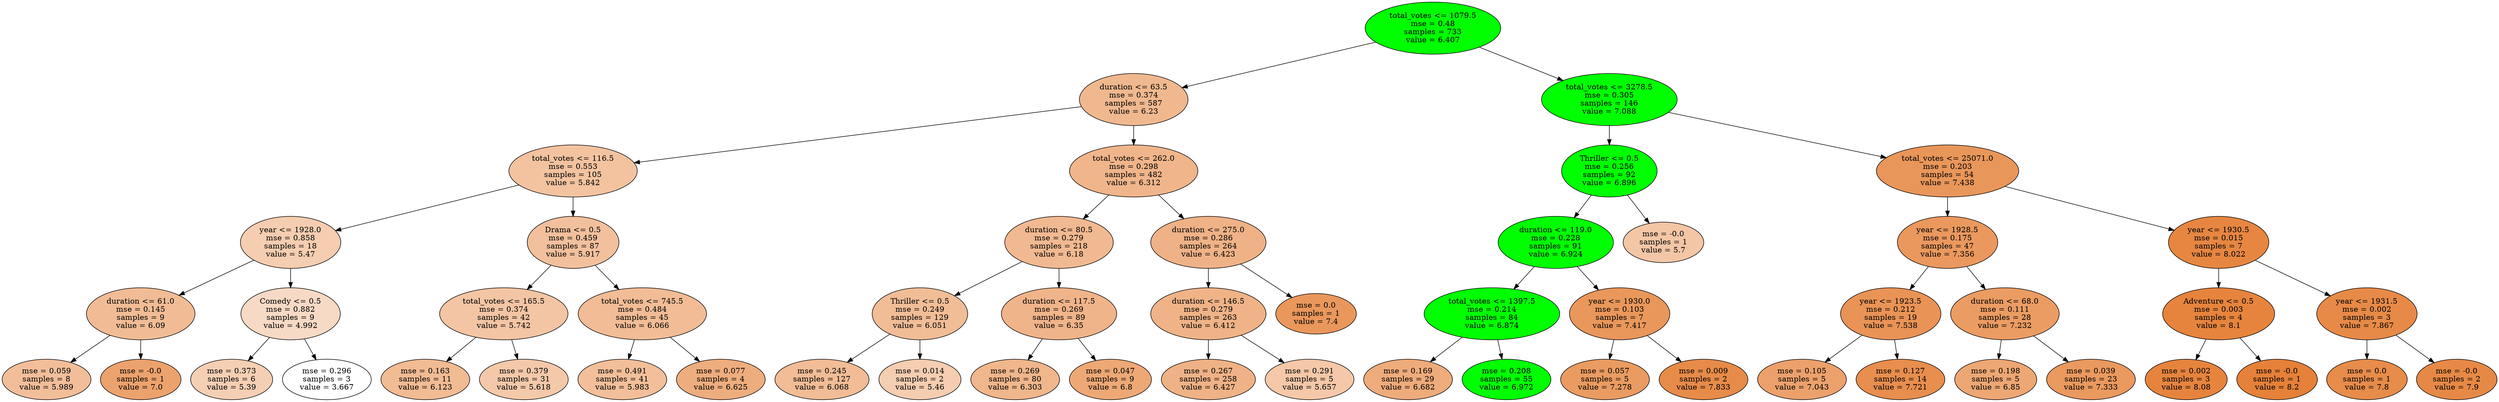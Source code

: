 digraph {
	0 [label="total_votes <= 1079.5\nmse = 0.48\nsamples = 733\nvalue = 6.407" fillcolor=green style=filled]
	1 [label="duration <= 63.5\nmse = 0.374\nsamples = 587\nvalue = 6.23" fillcolor="#f0b88f" style=filled]
	2 [label="total_votes <= 116.5\nmse = 0.553\nsamples = 105\nvalue = 5.842" fillcolor="#f3c3a0" style=filled]
	3 [label="year <= 1928.0\nmse = 0.858\nsamples = 18\nvalue = 5.47" fillcolor="#f5cdb0" style=filled]
	4 [label="duration <= 61.0\nmse = 0.145\nsamples = 9\nvalue = 6.09" fillcolor="#f1bc95" style=filled]
	5 [label="mse = 0.059\nsamples = 8\nvalue = 5.989" fillcolor="#f2be9a" style=filled]
	6 [label="mse = -0.0\nsamples = 1\nvalue = 7.0" fillcolor="#eca26d" style=filled]
	7 [label="Comedy <= 0.5\nmse = 0.882\nsamples = 9\nvalue = 4.992" fillcolor="#f7dac5" style=filled]
	8 [label="mse = 0.373\nsamples = 6\nvalue = 5.39" fillcolor="#f5cfb4" style=filled]
	9 [label="mse = 0.296\nsamples = 3\nvalue = 3.667" fillcolor="#ffffff" style=filled]
	10 [label="Drama <= 0.5\nmse = 0.459\nsamples = 87\nvalue = 5.917" fillcolor="#f2c09d" style=filled]
	11 [label="total_votes <= 165.5\nmse = 0.374\nsamples = 42\nvalue = 5.742" fillcolor="#f3c5a4" style=filled]
	12 [label="mse = 0.163\nsamples = 11\nvalue = 6.123" fillcolor="#f1bb94" style=filled]
	13 [label="mse = 0.379\nsamples = 31\nvalue = 5.618" fillcolor="#f4c9aa" style=filled]
	14 [label="total_votes <= 745.5\nmse = 0.484\nsamples = 45\nvalue = 6.066" fillcolor="#f1bc96" style=filled]
	15 [label="mse = 0.491\nsamples = 41\nvalue = 5.983" fillcolor="#f2bf9a" style=filled]
	16 [label="mse = 0.077\nsamples = 4\nvalue = 6.625" fillcolor="#eead7e" style=filled]
	17 [label="total_votes <= 262.0\nmse = 0.298\nsamples = 482\nvalue = 6.312" fillcolor="#f0b58b" style=filled]
	18 [label="duration <= 80.5\nmse = 0.279\nsamples = 218\nvalue = 6.18" fillcolor="#f1b991" style=filled]
	19 [label="Thriller <= 0.5\nmse = 0.249\nsamples = 129\nvalue = 6.051" fillcolor="#f1bd97" style=filled]
	20 [label="mse = 0.245\nsamples = 127\nvalue = 6.068" fillcolor="#f1bc96" style=filled]
	21 [label="mse = 0.014\nsamples = 2\nvalue = 5.46" fillcolor="#f5cdb1" style=filled]
	22 [label="duration <= 117.5\nmse = 0.269\nsamples = 89\nvalue = 6.35" fillcolor="#f0b48a" style=filled]
	23 [label="mse = 0.269\nsamples = 80\nvalue = 6.303" fillcolor="#f0b68c" style=filled]
	24 [label="mse = 0.047\nsamples = 9\nvalue = 6.8" fillcolor="#eda876" style=filled]
	25 [label="duration <= 275.0\nmse = 0.286\nsamples = 264\nvalue = 6.423" fillcolor="#efb287" style=filled]
	26 [label="duration <= 146.5\nmse = 0.279\nsamples = 263\nvalue = 6.412" fillcolor="#efb387" style=filled]
	27 [label="mse = 0.267\nsamples = 258\nvalue = 6.427" fillcolor="#efb286" style=filled]
	28 [label="mse = 0.291\nsamples = 5\nvalue = 5.657" fillcolor="#f4c8a8" style=filled]
	29 [label="mse = 0.0\nsamples = 1\nvalue = 7.4" fillcolor="#ea975c" style=filled]
	30 [label="total_votes <= 3278.5\nmse = 0.305\nsamples = 146\nvalue = 7.088" fillcolor=green style=filled]
	31 [label="Thriller <= 0.5\nmse = 0.256\nsamples = 92\nvalue = 6.896" fillcolor=green style=filled]
	32 [label="duration <= 119.0\nmse = 0.228\nsamples = 91\nvalue = 6.924" fillcolor=green style=filled]
	33 [label="total_votes <= 1397.5\nmse = 0.214\nsamples = 84\nvalue = 6.874" fillcolor=green style=filled]
	34 [label="mse = 0.169\nsamples = 29\nvalue = 6.682" fillcolor="#eeab7b" style=filled]
	35 [label="mse = 0.208\nsamples = 55\nvalue = 6.972" fillcolor=green style=filled]
	36 [label="year <= 1930.0\nmse = 0.103\nsamples = 7\nvalue = 7.417" fillcolor="#e9975b" style=filled]
	37 [label="mse = 0.057\nsamples = 5\nvalue = 7.278" fillcolor="#ea9b61" style=filled]
	38 [label="mse = 0.009\nsamples = 2\nvalue = 7.833" fillcolor="#e78b49" style=filled]
	39 [label="mse = -0.0\nsamples = 1\nvalue = 5.7" fillcolor="#f3c6a6" style=filled]
	40 [label="total_votes <= 25071.0\nmse = 0.203\nsamples = 54\nvalue = 7.438" fillcolor="#e9965a" style=filled]
	41 [label="year <= 1928.5\nmse = 0.175\nsamples = 47\nvalue = 7.356" fillcolor="#ea985e" style=filled]
	42 [label="year <= 1923.5\nmse = 0.212\nsamples = 19\nvalue = 7.538" fillcolor="#e99356" style=filled]
	43 [label="mse = 0.105\nsamples = 5\nvalue = 7.043" fillcolor="#eca16c" style=filled]
	44 [label="mse = 0.127\nsamples = 14\nvalue = 7.721" fillcolor="#e88e4e" style=filled]
	45 [label="duration <= 68.0\nmse = 0.111\nsamples = 28\nvalue = 7.232" fillcolor="#eb9c63" style=filled]
	46 [label="mse = 0.198\nsamples = 5\nvalue = 6.85" fillcolor="#eda774" style=filled]
	47 [label="mse = 0.039\nsamples = 23\nvalue = 7.333" fillcolor="#ea995f" style=filled]
	48 [label="year <= 1930.5\nmse = 0.015\nsamples = 7\nvalue = 8.022" fillcolor="#e68641" style=filled]
	49 [label="Adventure <= 0.5\nmse = 0.003\nsamples = 4\nvalue = 8.1" fillcolor="#e6843d" style=filled]
	50 [label="mse = 0.002\nsamples = 3\nvalue = 8.08" fillcolor="#e6843e" style=filled]
	51 [label="mse = -0.0\nsamples = 1\nvalue = 8.2" fillcolor="#e58139" style=filled]
	52 [label="year <= 1931.5\nmse = 0.002\nsamples = 3\nvalue = 7.867" fillcolor="#e78a48" style=filled]
	53 [label="mse = 0.0\nsamples = 1\nvalue = 7.8" fillcolor="#e78c4a" style=filled]
	54 [label="mse = -0.0\nsamples = 2\nvalue = 7.9" fillcolor="#e78946" style=filled]
	0 -> 1
	1 -> 2
	2 -> 3
	3 -> 4
	4 -> 5
	4 -> 6
	3 -> 7
	7 -> 8
	7 -> 9
	2 -> 10
	10 -> 11
	11 -> 12
	11 -> 13
	10 -> 14
	14 -> 15
	14 -> 16
	1 -> 17
	17 -> 18
	18 -> 19
	19 -> 20
	19 -> 21
	18 -> 22
	22 -> 23
	22 -> 24
	17 -> 25
	25 -> 26
	26 -> 27
	26 -> 28
	25 -> 29
	0 -> 30
	30 -> 31
	31 -> 32
	32 -> 33
	33 -> 34
	33 -> 35
	32 -> 36
	36 -> 37
	36 -> 38
	31 -> 39
	30 -> 40
	40 -> 41
	41 -> 42
	42 -> 43
	42 -> 44
	41 -> 45
	45 -> 46
	45 -> 47
	40 -> 48
	48 -> 49
	49 -> 50
	49 -> 51
	48 -> 52
	52 -> 53
	52 -> 54
}
